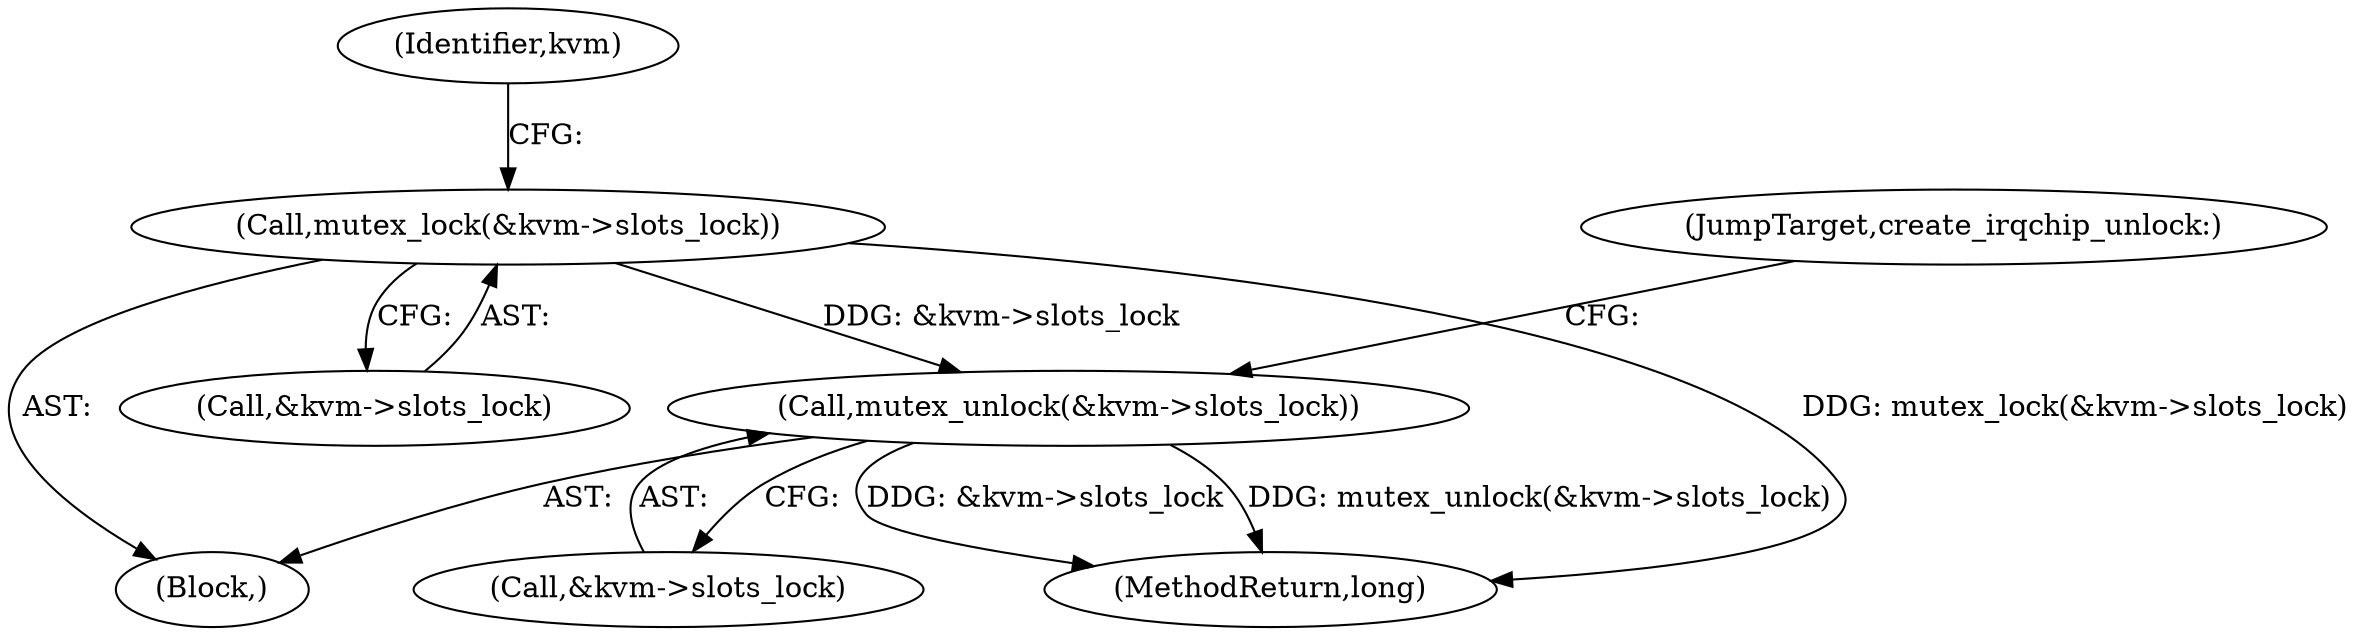 digraph "0_linux_9c895160d25a76c21b65bad141b08e8d4f99afef@API" {
"1000302" [label="(Call,mutex_unlock(&kvm->slots_lock))"];
"1000283" [label="(Call,mutex_lock(&kvm->slots_lock))"];
"1000283" [label="(Call,mutex_lock(&kvm->slots_lock))"];
"1000303" [label="(Call,&kvm->slots_lock)"];
"1000913" [label="(MethodReturn,long)"];
"1000302" [label="(Call,mutex_unlock(&kvm->slots_lock))"];
"1000307" [label="(JumpTarget,create_irqchip_unlock:)"];
"1000291" [label="(Identifier,kvm)"];
"1000284" [label="(Call,&kvm->slots_lock)"];
"1000282" [label="(Block,)"];
"1000302" -> "1000282"  [label="AST: "];
"1000302" -> "1000303"  [label="CFG: "];
"1000303" -> "1000302"  [label="AST: "];
"1000307" -> "1000302"  [label="CFG: "];
"1000302" -> "1000913"  [label="DDG: &kvm->slots_lock"];
"1000302" -> "1000913"  [label="DDG: mutex_unlock(&kvm->slots_lock)"];
"1000283" -> "1000302"  [label="DDG: &kvm->slots_lock"];
"1000283" -> "1000282"  [label="AST: "];
"1000283" -> "1000284"  [label="CFG: "];
"1000284" -> "1000283"  [label="AST: "];
"1000291" -> "1000283"  [label="CFG: "];
"1000283" -> "1000913"  [label="DDG: mutex_lock(&kvm->slots_lock)"];
}
